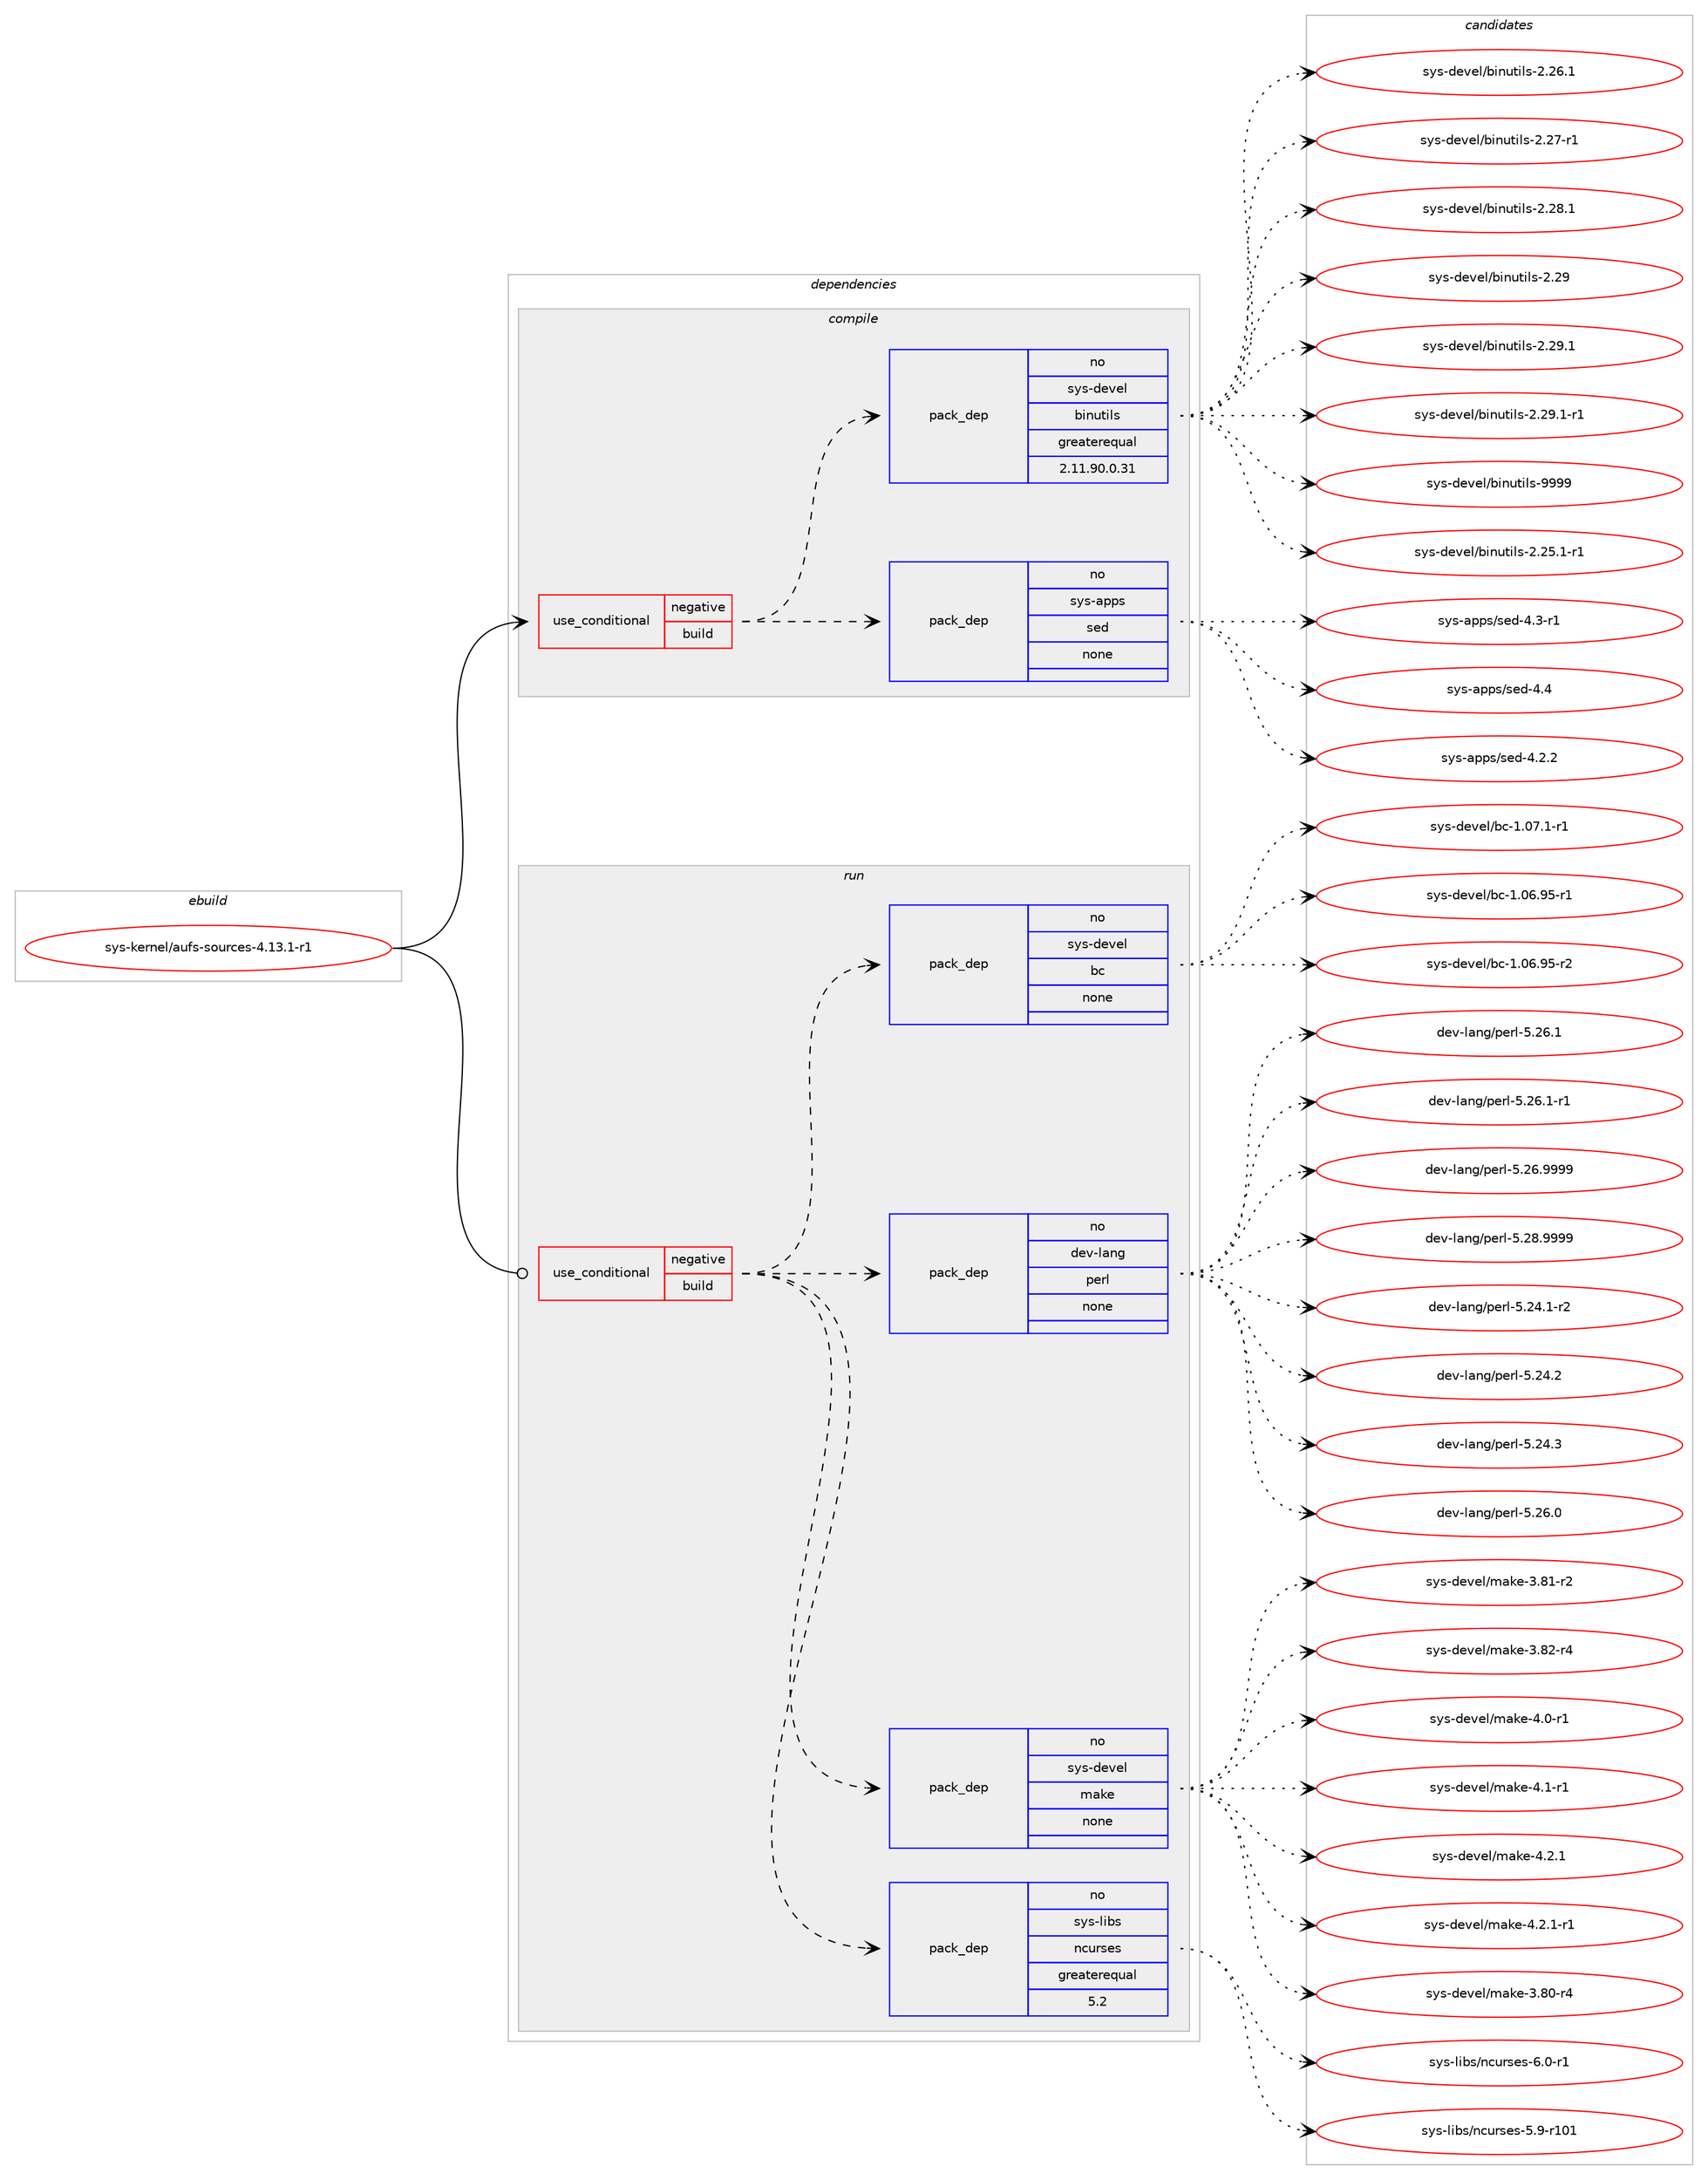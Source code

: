 digraph prolog {

# *************
# Graph options
# *************

newrank=true;
concentrate=true;
compound=true;
graph [rankdir=LR,fontname=Helvetica,fontsize=10,ranksep=1.5];#, ranksep=2.5, nodesep=0.2];
edge  [arrowhead=vee];
node  [fontname=Helvetica,fontsize=10];

# **********
# The ebuild
# **********

subgraph cluster_leftcol {
color=gray;
rank=same;
label=<<i>ebuild</i>>;
id [label="sys-kernel/aufs-sources-4.13.1-r1", color=red, width=4, href="../sys-kernel/aufs-sources-4.13.1-r1.svg"];
}

# ****************
# The dependencies
# ****************

subgraph cluster_midcol {
color=gray;
label=<<i>dependencies</i>>;
subgraph cluster_compile {
fillcolor="#eeeeee";
style=filled;
label=<<i>compile</i>>;
subgraph cond117489 {
dependency491174 [label=<<TABLE BORDER="0" CELLBORDER="1" CELLSPACING="0" CELLPADDING="4"><TR><TD ROWSPAN="3" CELLPADDING="10">use_conditional</TD></TR><TR><TD>negative</TD></TR><TR><TD>build</TD></TR></TABLE>>, shape=none, color=red];
subgraph pack365079 {
dependency491175 [label=<<TABLE BORDER="0" CELLBORDER="1" CELLSPACING="0" CELLPADDING="4" WIDTH="220"><TR><TD ROWSPAN="6" CELLPADDING="30">pack_dep</TD></TR><TR><TD WIDTH="110">no</TD></TR><TR><TD>sys-apps</TD></TR><TR><TD>sed</TD></TR><TR><TD>none</TD></TR><TR><TD></TD></TR></TABLE>>, shape=none, color=blue];
}
dependency491174:e -> dependency491175:w [weight=20,style="dashed",arrowhead="vee"];
subgraph pack365080 {
dependency491176 [label=<<TABLE BORDER="0" CELLBORDER="1" CELLSPACING="0" CELLPADDING="4" WIDTH="220"><TR><TD ROWSPAN="6" CELLPADDING="30">pack_dep</TD></TR><TR><TD WIDTH="110">no</TD></TR><TR><TD>sys-devel</TD></TR><TR><TD>binutils</TD></TR><TR><TD>greaterequal</TD></TR><TR><TD>2.11.90.0.31</TD></TR></TABLE>>, shape=none, color=blue];
}
dependency491174:e -> dependency491176:w [weight=20,style="dashed",arrowhead="vee"];
}
id:e -> dependency491174:w [weight=20,style="solid",arrowhead="vee"];
}
subgraph cluster_compileandrun {
fillcolor="#eeeeee";
style=filled;
label=<<i>compile and run</i>>;
}
subgraph cluster_run {
fillcolor="#eeeeee";
style=filled;
label=<<i>run</i>>;
subgraph cond117490 {
dependency491177 [label=<<TABLE BORDER="0" CELLBORDER="1" CELLSPACING="0" CELLPADDING="4"><TR><TD ROWSPAN="3" CELLPADDING="10">use_conditional</TD></TR><TR><TD>negative</TD></TR><TR><TD>build</TD></TR></TABLE>>, shape=none, color=red];
subgraph pack365081 {
dependency491178 [label=<<TABLE BORDER="0" CELLBORDER="1" CELLSPACING="0" CELLPADDING="4" WIDTH="220"><TR><TD ROWSPAN="6" CELLPADDING="30">pack_dep</TD></TR><TR><TD WIDTH="110">no</TD></TR><TR><TD>sys-libs</TD></TR><TR><TD>ncurses</TD></TR><TR><TD>greaterequal</TD></TR><TR><TD>5.2</TD></TR></TABLE>>, shape=none, color=blue];
}
dependency491177:e -> dependency491178:w [weight=20,style="dashed",arrowhead="vee"];
subgraph pack365082 {
dependency491179 [label=<<TABLE BORDER="0" CELLBORDER="1" CELLSPACING="0" CELLPADDING="4" WIDTH="220"><TR><TD ROWSPAN="6" CELLPADDING="30">pack_dep</TD></TR><TR><TD WIDTH="110">no</TD></TR><TR><TD>sys-devel</TD></TR><TR><TD>make</TD></TR><TR><TD>none</TD></TR><TR><TD></TD></TR></TABLE>>, shape=none, color=blue];
}
dependency491177:e -> dependency491179:w [weight=20,style="dashed",arrowhead="vee"];
subgraph pack365083 {
dependency491180 [label=<<TABLE BORDER="0" CELLBORDER="1" CELLSPACING="0" CELLPADDING="4" WIDTH="220"><TR><TD ROWSPAN="6" CELLPADDING="30">pack_dep</TD></TR><TR><TD WIDTH="110">no</TD></TR><TR><TD>dev-lang</TD></TR><TR><TD>perl</TD></TR><TR><TD>none</TD></TR><TR><TD></TD></TR></TABLE>>, shape=none, color=blue];
}
dependency491177:e -> dependency491180:w [weight=20,style="dashed",arrowhead="vee"];
subgraph pack365084 {
dependency491181 [label=<<TABLE BORDER="0" CELLBORDER="1" CELLSPACING="0" CELLPADDING="4" WIDTH="220"><TR><TD ROWSPAN="6" CELLPADDING="30">pack_dep</TD></TR><TR><TD WIDTH="110">no</TD></TR><TR><TD>sys-devel</TD></TR><TR><TD>bc</TD></TR><TR><TD>none</TD></TR><TR><TD></TD></TR></TABLE>>, shape=none, color=blue];
}
dependency491177:e -> dependency491181:w [weight=20,style="dashed",arrowhead="vee"];
}
id:e -> dependency491177:w [weight=20,style="solid",arrowhead="odot"];
}
}

# **************
# The candidates
# **************

subgraph cluster_choices {
rank=same;
color=gray;
label=<<i>candidates</i>>;

subgraph choice365079 {
color=black;
nodesep=1;
choice115121115459711211211547115101100455246504650 [label="sys-apps/sed-4.2.2", color=red, width=4,href="../sys-apps/sed-4.2.2.svg"];
choice115121115459711211211547115101100455246514511449 [label="sys-apps/sed-4.3-r1", color=red, width=4,href="../sys-apps/sed-4.3-r1.svg"];
choice11512111545971121121154711510110045524652 [label="sys-apps/sed-4.4", color=red, width=4,href="../sys-apps/sed-4.4.svg"];
dependency491175:e -> choice115121115459711211211547115101100455246504650:w [style=dotted,weight="100"];
dependency491175:e -> choice115121115459711211211547115101100455246514511449:w [style=dotted,weight="100"];
dependency491175:e -> choice11512111545971121121154711510110045524652:w [style=dotted,weight="100"];
}
subgraph choice365080 {
color=black;
nodesep=1;
choice115121115451001011181011084798105110117116105108115455046505346494511449 [label="sys-devel/binutils-2.25.1-r1", color=red, width=4,href="../sys-devel/binutils-2.25.1-r1.svg"];
choice11512111545100101118101108479810511011711610510811545504650544649 [label="sys-devel/binutils-2.26.1", color=red, width=4,href="../sys-devel/binutils-2.26.1.svg"];
choice11512111545100101118101108479810511011711610510811545504650554511449 [label="sys-devel/binutils-2.27-r1", color=red, width=4,href="../sys-devel/binutils-2.27-r1.svg"];
choice11512111545100101118101108479810511011711610510811545504650564649 [label="sys-devel/binutils-2.28.1", color=red, width=4,href="../sys-devel/binutils-2.28.1.svg"];
choice1151211154510010111810110847981051101171161051081154550465057 [label="sys-devel/binutils-2.29", color=red, width=4,href="../sys-devel/binutils-2.29.svg"];
choice11512111545100101118101108479810511011711610510811545504650574649 [label="sys-devel/binutils-2.29.1", color=red, width=4,href="../sys-devel/binutils-2.29.1.svg"];
choice115121115451001011181011084798105110117116105108115455046505746494511449 [label="sys-devel/binutils-2.29.1-r1", color=red, width=4,href="../sys-devel/binutils-2.29.1-r1.svg"];
choice1151211154510010111810110847981051101171161051081154557575757 [label="sys-devel/binutils-9999", color=red, width=4,href="../sys-devel/binutils-9999.svg"];
dependency491176:e -> choice115121115451001011181011084798105110117116105108115455046505346494511449:w [style=dotted,weight="100"];
dependency491176:e -> choice11512111545100101118101108479810511011711610510811545504650544649:w [style=dotted,weight="100"];
dependency491176:e -> choice11512111545100101118101108479810511011711610510811545504650554511449:w [style=dotted,weight="100"];
dependency491176:e -> choice11512111545100101118101108479810511011711610510811545504650564649:w [style=dotted,weight="100"];
dependency491176:e -> choice1151211154510010111810110847981051101171161051081154550465057:w [style=dotted,weight="100"];
dependency491176:e -> choice11512111545100101118101108479810511011711610510811545504650574649:w [style=dotted,weight="100"];
dependency491176:e -> choice115121115451001011181011084798105110117116105108115455046505746494511449:w [style=dotted,weight="100"];
dependency491176:e -> choice1151211154510010111810110847981051101171161051081154557575757:w [style=dotted,weight="100"];
}
subgraph choice365081 {
color=black;
nodesep=1;
choice115121115451081059811547110991171141151011154553465745114494849 [label="sys-libs/ncurses-5.9-r101", color=red, width=4,href="../sys-libs/ncurses-5.9-r101.svg"];
choice11512111545108105981154711099117114115101115455446484511449 [label="sys-libs/ncurses-6.0-r1", color=red, width=4,href="../sys-libs/ncurses-6.0-r1.svg"];
dependency491178:e -> choice115121115451081059811547110991171141151011154553465745114494849:w [style=dotted,weight="100"];
dependency491178:e -> choice11512111545108105981154711099117114115101115455446484511449:w [style=dotted,weight="100"];
}
subgraph choice365082 {
color=black;
nodesep=1;
choice11512111545100101118101108471099710710145514656484511452 [label="sys-devel/make-3.80-r4", color=red, width=4,href="../sys-devel/make-3.80-r4.svg"];
choice11512111545100101118101108471099710710145514656494511450 [label="sys-devel/make-3.81-r2", color=red, width=4,href="../sys-devel/make-3.81-r2.svg"];
choice11512111545100101118101108471099710710145514656504511452 [label="sys-devel/make-3.82-r4", color=red, width=4,href="../sys-devel/make-3.82-r4.svg"];
choice115121115451001011181011084710997107101455246484511449 [label="sys-devel/make-4.0-r1", color=red, width=4,href="../sys-devel/make-4.0-r1.svg"];
choice115121115451001011181011084710997107101455246494511449 [label="sys-devel/make-4.1-r1", color=red, width=4,href="../sys-devel/make-4.1-r1.svg"];
choice115121115451001011181011084710997107101455246504649 [label="sys-devel/make-4.2.1", color=red, width=4,href="../sys-devel/make-4.2.1.svg"];
choice1151211154510010111810110847109971071014552465046494511449 [label="sys-devel/make-4.2.1-r1", color=red, width=4,href="../sys-devel/make-4.2.1-r1.svg"];
dependency491179:e -> choice11512111545100101118101108471099710710145514656484511452:w [style=dotted,weight="100"];
dependency491179:e -> choice11512111545100101118101108471099710710145514656494511450:w [style=dotted,weight="100"];
dependency491179:e -> choice11512111545100101118101108471099710710145514656504511452:w [style=dotted,weight="100"];
dependency491179:e -> choice115121115451001011181011084710997107101455246484511449:w [style=dotted,weight="100"];
dependency491179:e -> choice115121115451001011181011084710997107101455246494511449:w [style=dotted,weight="100"];
dependency491179:e -> choice115121115451001011181011084710997107101455246504649:w [style=dotted,weight="100"];
dependency491179:e -> choice1151211154510010111810110847109971071014552465046494511449:w [style=dotted,weight="100"];
}
subgraph choice365083 {
color=black;
nodesep=1;
choice100101118451089711010347112101114108455346505246494511450 [label="dev-lang/perl-5.24.1-r2", color=red, width=4,href="../dev-lang/perl-5.24.1-r2.svg"];
choice10010111845108971101034711210111410845534650524650 [label="dev-lang/perl-5.24.2", color=red, width=4,href="../dev-lang/perl-5.24.2.svg"];
choice10010111845108971101034711210111410845534650524651 [label="dev-lang/perl-5.24.3", color=red, width=4,href="../dev-lang/perl-5.24.3.svg"];
choice10010111845108971101034711210111410845534650544648 [label="dev-lang/perl-5.26.0", color=red, width=4,href="../dev-lang/perl-5.26.0.svg"];
choice10010111845108971101034711210111410845534650544649 [label="dev-lang/perl-5.26.1", color=red, width=4,href="../dev-lang/perl-5.26.1.svg"];
choice100101118451089711010347112101114108455346505446494511449 [label="dev-lang/perl-5.26.1-r1", color=red, width=4,href="../dev-lang/perl-5.26.1-r1.svg"];
choice10010111845108971101034711210111410845534650544657575757 [label="dev-lang/perl-5.26.9999", color=red, width=4,href="../dev-lang/perl-5.26.9999.svg"];
choice10010111845108971101034711210111410845534650564657575757 [label="dev-lang/perl-5.28.9999", color=red, width=4,href="../dev-lang/perl-5.28.9999.svg"];
dependency491180:e -> choice100101118451089711010347112101114108455346505246494511450:w [style=dotted,weight="100"];
dependency491180:e -> choice10010111845108971101034711210111410845534650524650:w [style=dotted,weight="100"];
dependency491180:e -> choice10010111845108971101034711210111410845534650524651:w [style=dotted,weight="100"];
dependency491180:e -> choice10010111845108971101034711210111410845534650544648:w [style=dotted,weight="100"];
dependency491180:e -> choice10010111845108971101034711210111410845534650544649:w [style=dotted,weight="100"];
dependency491180:e -> choice100101118451089711010347112101114108455346505446494511449:w [style=dotted,weight="100"];
dependency491180:e -> choice10010111845108971101034711210111410845534650544657575757:w [style=dotted,weight="100"];
dependency491180:e -> choice10010111845108971101034711210111410845534650564657575757:w [style=dotted,weight="100"];
}
subgraph choice365084 {
color=black;
nodesep=1;
choice1151211154510010111810110847989945494648544657534511449 [label="sys-devel/bc-1.06.95-r1", color=red, width=4,href="../sys-devel/bc-1.06.95-r1.svg"];
choice1151211154510010111810110847989945494648544657534511450 [label="sys-devel/bc-1.06.95-r2", color=red, width=4,href="../sys-devel/bc-1.06.95-r2.svg"];
choice11512111545100101118101108479899454946485546494511449 [label="sys-devel/bc-1.07.1-r1", color=red, width=4,href="../sys-devel/bc-1.07.1-r1.svg"];
dependency491181:e -> choice1151211154510010111810110847989945494648544657534511449:w [style=dotted,weight="100"];
dependency491181:e -> choice1151211154510010111810110847989945494648544657534511450:w [style=dotted,weight="100"];
dependency491181:e -> choice11512111545100101118101108479899454946485546494511449:w [style=dotted,weight="100"];
}
}

}
